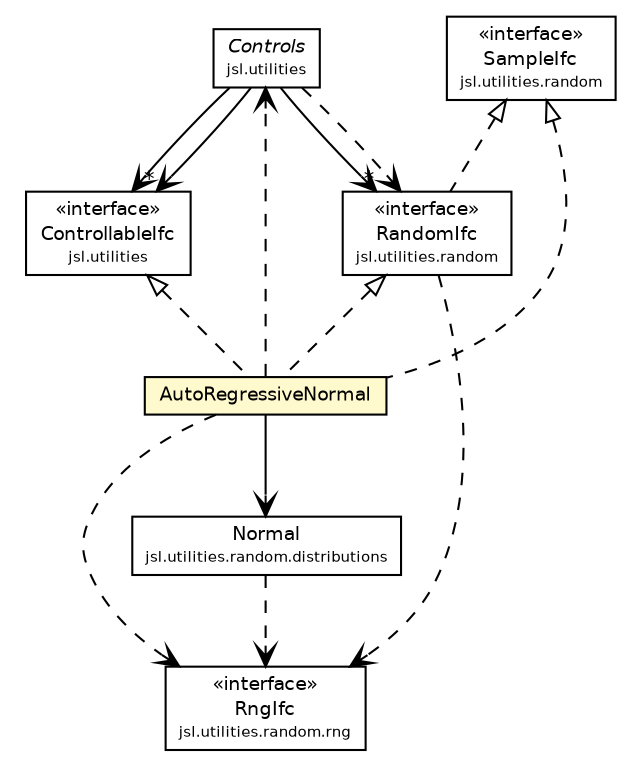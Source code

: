 #!/usr/local/bin/dot
#
# Class diagram 
# Generated by UMLGraph version 5.4 (http://www.umlgraph.org/)
#

digraph G {
	edge [fontname="Helvetica",fontsize=10,labelfontname="Helvetica",labelfontsize=10];
	node [fontname="Helvetica",fontsize=10,shape=plaintext];
	nodesep=0.25;
	ranksep=0.5;
	// jsl.utilities.Controls
	c32001 [label=<<table title="jsl.utilities.Controls" border="0" cellborder="1" cellspacing="0" cellpadding="2" port="p" href="../../Controls.html">
		<tr><td><table border="0" cellspacing="0" cellpadding="1">
<tr><td align="center" balign="center"><font face="Helvetica-Oblique"> Controls </font></td></tr>
<tr><td align="center" balign="center"><font point-size="7.0"> jsl.utilities </font></td></tr>
		</table></td></tr>
		</table>>, URL="../../Controls.html", fontname="Helvetica", fontcolor="black", fontsize=9.0];
	// jsl.utilities.ControllableIfc
	c32002 [label=<<table title="jsl.utilities.ControllableIfc" border="0" cellborder="1" cellspacing="0" cellpadding="2" port="p" href="../../ControllableIfc.html">
		<tr><td><table border="0" cellspacing="0" cellpadding="1">
<tr><td align="center" balign="center"> &#171;interface&#187; </td></tr>
<tr><td align="center" balign="center"> ControllableIfc </td></tr>
<tr><td align="center" balign="center"><font point-size="7.0"> jsl.utilities </font></td></tr>
		</table></td></tr>
		</table>>, URL="../../ControllableIfc.html", fontname="Helvetica", fontcolor="black", fontsize=9.0];
	// jsl.utilities.random.SampleIfc
	c32018 [label=<<table title="jsl.utilities.random.SampleIfc" border="0" cellborder="1" cellspacing="0" cellpadding="2" port="p" href="../SampleIfc.html">
		<tr><td><table border="0" cellspacing="0" cellpadding="1">
<tr><td align="center" balign="center"> &#171;interface&#187; </td></tr>
<tr><td align="center" balign="center"> SampleIfc </td></tr>
<tr><td align="center" balign="center"><font point-size="7.0"> jsl.utilities.random </font></td></tr>
		</table></td></tr>
		</table>>, URL="../SampleIfc.html", fontname="Helvetica", fontcolor="black", fontsize=9.0];
	// jsl.utilities.random.RandomIfc
	c32019 [label=<<table title="jsl.utilities.random.RandomIfc" border="0" cellborder="1" cellspacing="0" cellpadding="2" port="p" href="../RandomIfc.html">
		<tr><td><table border="0" cellspacing="0" cellpadding="1">
<tr><td align="center" balign="center"> &#171;interface&#187; </td></tr>
<tr><td align="center" balign="center"> RandomIfc </td></tr>
<tr><td align="center" balign="center"><font point-size="7.0"> jsl.utilities.random </font></td></tr>
		</table></td></tr>
		</table>>, URL="../RandomIfc.html", fontname="Helvetica", fontcolor="black", fontsize=9.0];
	// jsl.utilities.random.ar.AutoRegressiveNormal
	c32024 [label=<<table title="jsl.utilities.random.ar.AutoRegressiveNormal" border="0" cellborder="1" cellspacing="0" cellpadding="2" port="p" bgcolor="lemonChiffon" href="./AutoRegressiveNormal.html">
		<tr><td><table border="0" cellspacing="0" cellpadding="1">
<tr><td align="center" balign="center"> AutoRegressiveNormal </td></tr>
		</table></td></tr>
		</table>>, URL="./AutoRegressiveNormal.html", fontname="Helvetica", fontcolor="black", fontsize=9.0];
	// jsl.utilities.random.distributions.Normal
	c32052 [label=<<table title="jsl.utilities.random.distributions.Normal" border="0" cellborder="1" cellspacing="0" cellpadding="2" port="p" href="../distributions/Normal.html">
		<tr><td><table border="0" cellspacing="0" cellpadding="1">
<tr><td align="center" balign="center"> Normal </td></tr>
<tr><td align="center" balign="center"><font point-size="7.0"> jsl.utilities.random.distributions </font></td></tr>
		</table></td></tr>
		</table>>, URL="../distributions/Normal.html", fontname="Helvetica", fontcolor="black", fontsize=9.0];
	// jsl.utilities.random.rng.RngIfc
	c32086 [label=<<table title="jsl.utilities.random.rng.RngIfc" border="0" cellborder="1" cellspacing="0" cellpadding="2" port="p" href="../rng/RngIfc.html">
		<tr><td><table border="0" cellspacing="0" cellpadding="1">
<tr><td align="center" balign="center"> &#171;interface&#187; </td></tr>
<tr><td align="center" balign="center"> RngIfc </td></tr>
<tr><td align="center" balign="center"><font point-size="7.0"> jsl.utilities.random.rng </font></td></tr>
		</table></td></tr>
		</table>>, URL="../rng/RngIfc.html", fontname="Helvetica", fontcolor="black", fontsize=9.0];
	//jsl.utilities.random.RandomIfc implements jsl.utilities.random.SampleIfc
	c32018:p -> c32019:p [dir=back,arrowtail=empty,style=dashed];
	//jsl.utilities.random.ar.AutoRegressiveNormal implements jsl.utilities.random.RandomIfc
	c32019:p -> c32024:p [dir=back,arrowtail=empty,style=dashed];
	//jsl.utilities.random.ar.AutoRegressiveNormal implements jsl.utilities.random.SampleIfc
	c32018:p -> c32024:p [dir=back,arrowtail=empty,style=dashed];
	//jsl.utilities.random.ar.AutoRegressiveNormal implements jsl.utilities.ControllableIfc
	c32002:p -> c32024:p [dir=back,arrowtail=empty,style=dashed];
	// jsl.utilities.Controls NAVASSOC jsl.utilities.ControllableIfc
	c32001:p -> c32002:p [taillabel="", label="", headlabel="", fontname="Helvetica", fontcolor="black", fontsize=10.0, color="black", arrowhead=open];
	// jsl.utilities.Controls NAVASSOC jsl.utilities.random.RandomIfc
	c32001:p -> c32019:p [taillabel="", label="", headlabel="*", fontname="Helvetica", fontcolor="black", fontsize=10.0, color="black", arrowhead=open];
	// jsl.utilities.Controls NAVASSOC jsl.utilities.ControllableIfc
	c32001:p -> c32002:p [taillabel="", label="", headlabel="*", fontname="Helvetica", fontcolor="black", fontsize=10.0, color="black", arrowhead=open];
	// jsl.utilities.random.ar.AutoRegressiveNormal NAVASSOC jsl.utilities.random.distributions.Normal
	c32024:p -> c32052:p [taillabel="", label="", headlabel="", fontname="Helvetica", fontcolor="black", fontsize=10.0, color="black", arrowhead=open];
	// jsl.utilities.Controls DEPEND jsl.utilities.random.RandomIfc
	c32001:p -> c32019:p [taillabel="", label="", headlabel="", fontname="Helvetica", fontcolor="black", fontsize=10.0, color="black", arrowhead=open, style=dashed];
	// jsl.utilities.random.RandomIfc DEPEND jsl.utilities.random.rng.RngIfc
	c32019:p -> c32086:p [taillabel="", label="", headlabel="", fontname="Helvetica", fontcolor="black", fontsize=10.0, color="black", arrowhead=open, style=dashed];
	// jsl.utilities.random.ar.AutoRegressiveNormal DEPEND jsl.utilities.Controls
	c32024:p -> c32001:p [taillabel="", label="", headlabel="", fontname="Helvetica", fontcolor="black", fontsize=10.0, color="black", arrowhead=open, style=dashed];
	// jsl.utilities.random.ar.AutoRegressiveNormal DEPEND jsl.utilities.random.rng.RngIfc
	c32024:p -> c32086:p [taillabel="", label="", headlabel="", fontname="Helvetica", fontcolor="black", fontsize=10.0, color="black", arrowhead=open, style=dashed];
	// jsl.utilities.random.distributions.Normal DEPEND jsl.utilities.random.rng.RngIfc
	c32052:p -> c32086:p [taillabel="", label="", headlabel="", fontname="Helvetica", fontcolor="black", fontsize=10.0, color="black", arrowhead=open, style=dashed];
}

